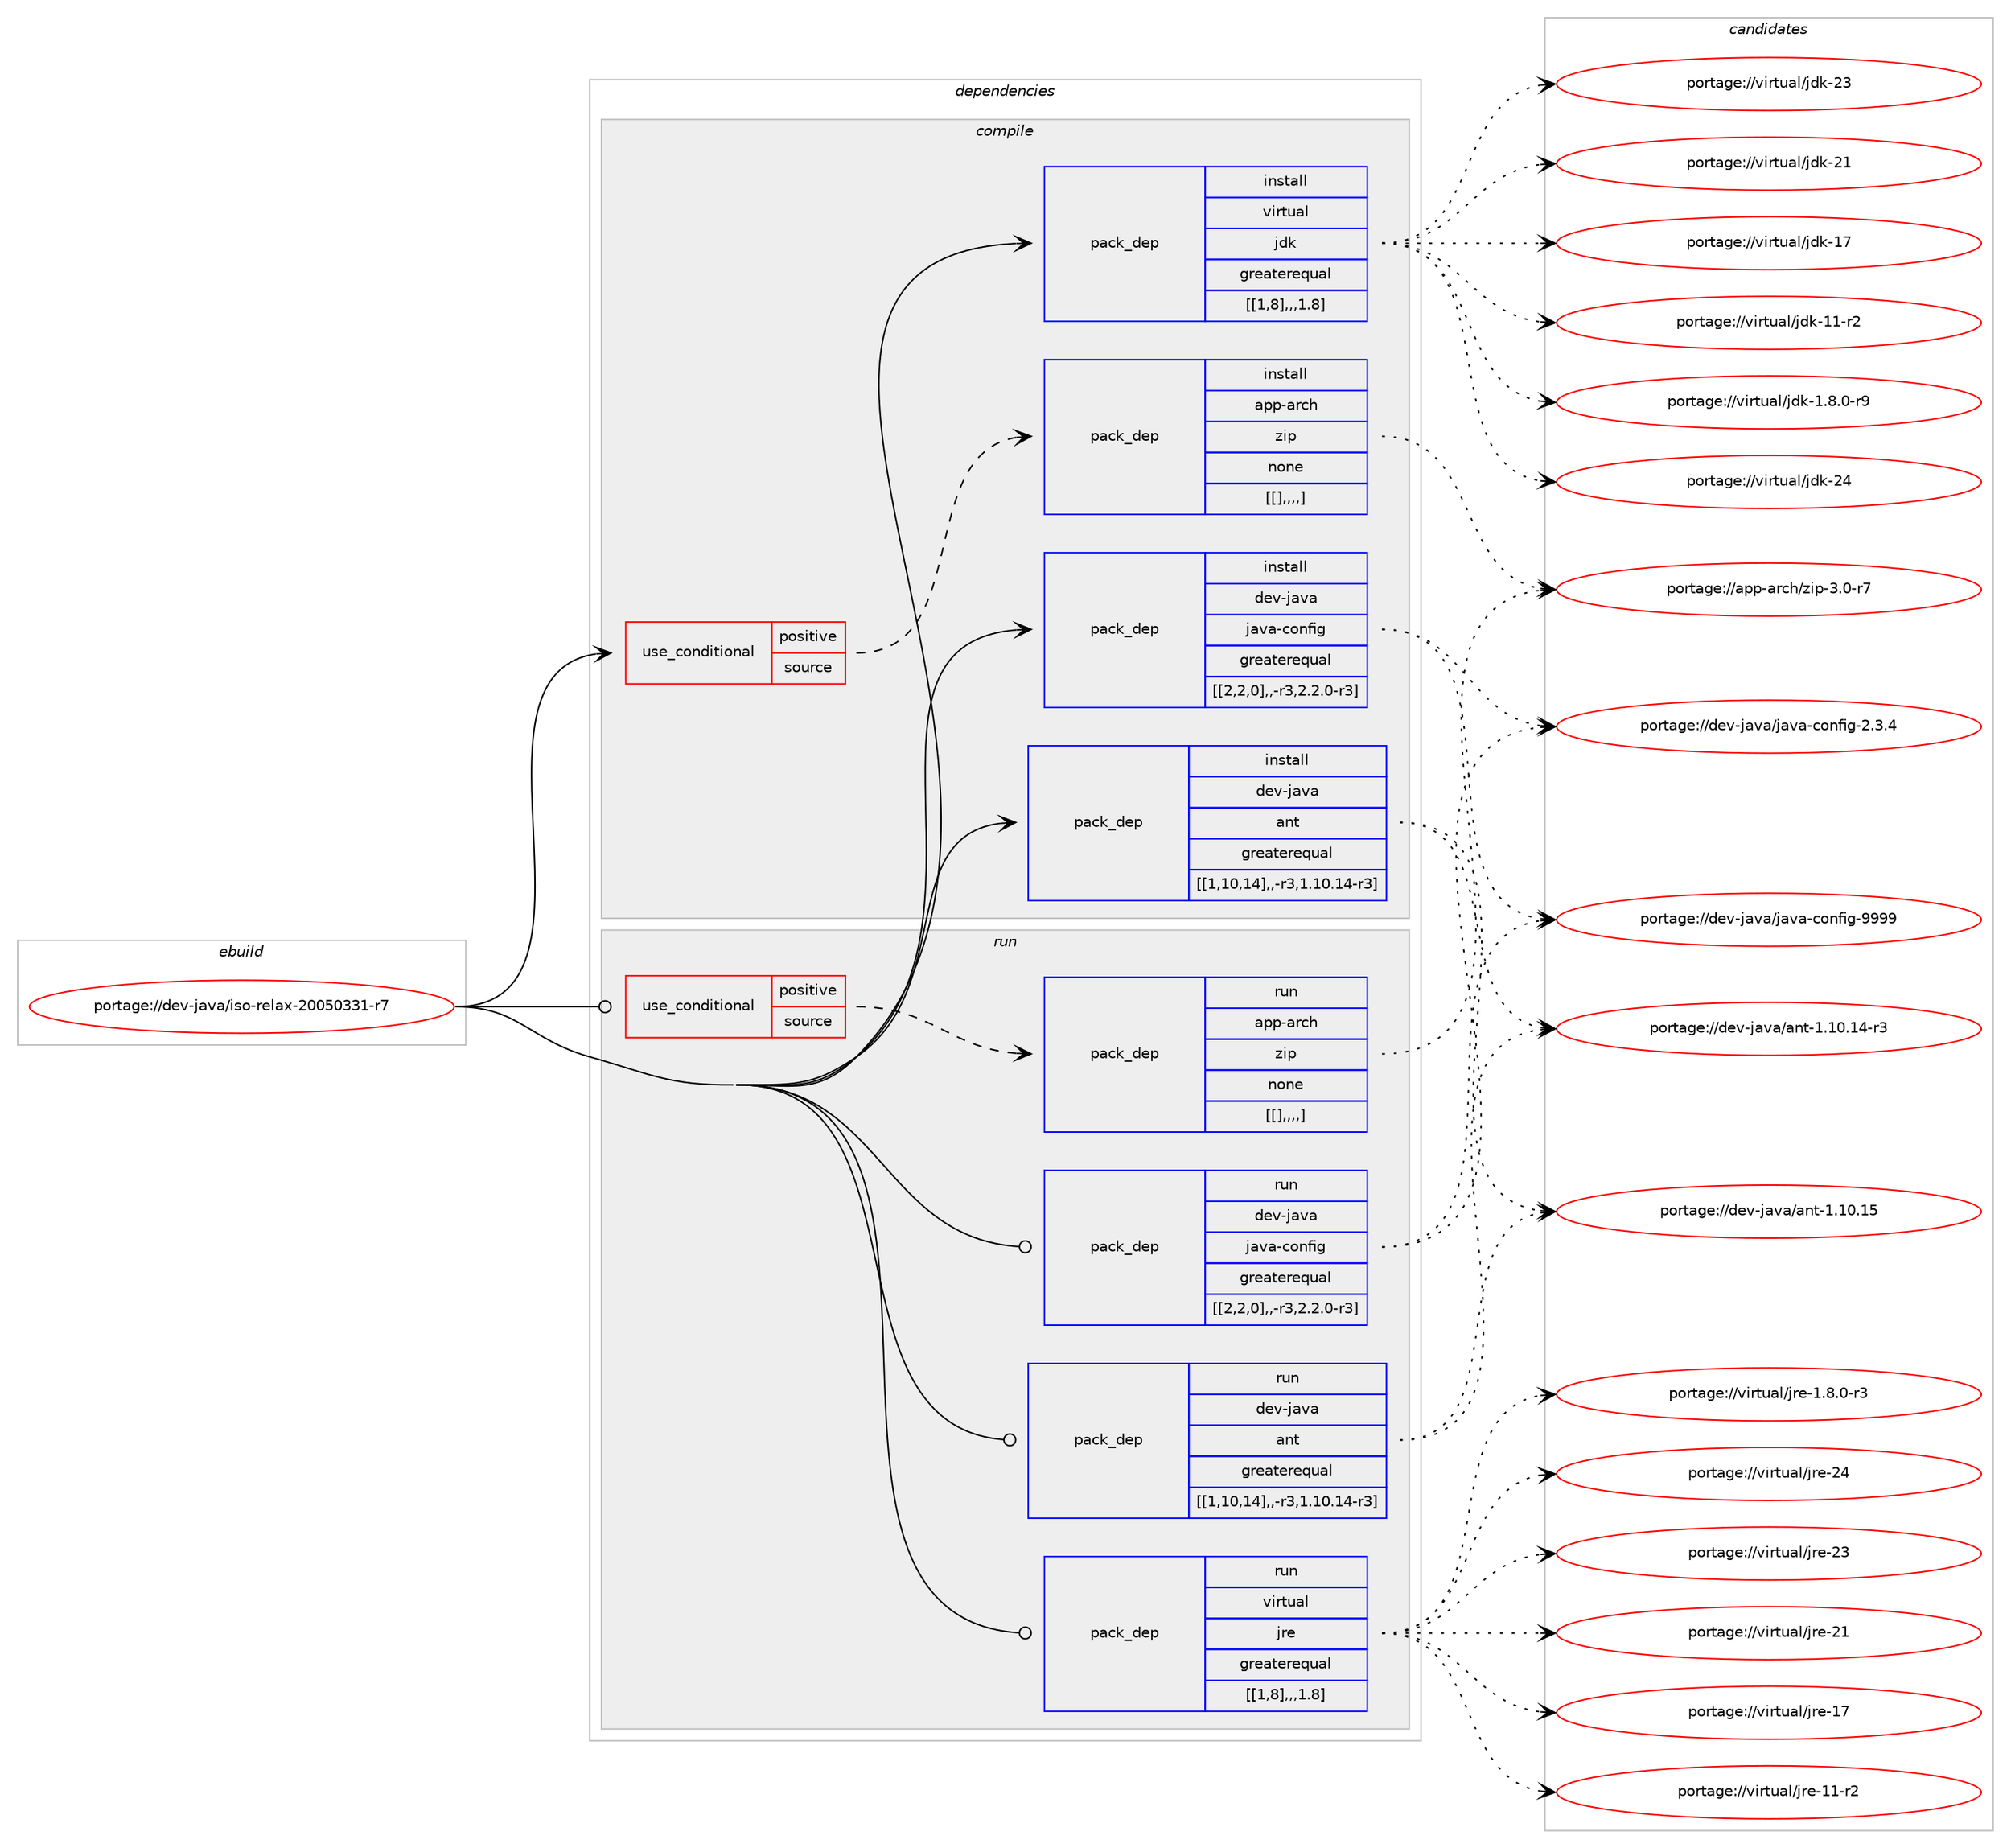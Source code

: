 digraph prolog {

# *************
# Graph options
# *************

newrank=true;
concentrate=true;
compound=true;
graph [rankdir=LR,fontname=Helvetica,fontsize=10,ranksep=1.5];#, ranksep=2.5, nodesep=0.2];
edge  [arrowhead=vee];
node  [fontname=Helvetica,fontsize=10];

# **********
# The ebuild
# **********

subgraph cluster_leftcol {
color=gray;
label=<<i>ebuild</i>>;
id [label="portage://dev-java/iso-relax-20050331-r7", color=red, width=4, href="../dev-java/iso-relax-20050331-r7.svg"];
}

# ****************
# The dependencies
# ****************

subgraph cluster_midcol {
color=gray;
label=<<i>dependencies</i>>;
subgraph cluster_compile {
fillcolor="#eeeeee";
style=filled;
label=<<i>compile</i>>;
subgraph cond23613 {
dependency98261 [label=<<TABLE BORDER="0" CELLBORDER="1" CELLSPACING="0" CELLPADDING="4"><TR><TD ROWSPAN="3" CELLPADDING="10">use_conditional</TD></TR><TR><TD>positive</TD></TR><TR><TD>source</TD></TR></TABLE>>, shape=none, color=red];
subgraph pack73534 {
dependency98279 [label=<<TABLE BORDER="0" CELLBORDER="1" CELLSPACING="0" CELLPADDING="4" WIDTH="220"><TR><TD ROWSPAN="6" CELLPADDING="30">pack_dep</TD></TR><TR><TD WIDTH="110">install</TD></TR><TR><TD>app-arch</TD></TR><TR><TD>zip</TD></TR><TR><TD>none</TD></TR><TR><TD>[[],,,,]</TD></TR></TABLE>>, shape=none, color=blue];
}
dependency98261:e -> dependency98279:w [weight=20,style="dashed",arrowhead="vee"];
}
id:e -> dependency98261:w [weight=20,style="solid",arrowhead="vee"];
subgraph pack73548 {
dependency98285 [label=<<TABLE BORDER="0" CELLBORDER="1" CELLSPACING="0" CELLPADDING="4" WIDTH="220"><TR><TD ROWSPAN="6" CELLPADDING="30">pack_dep</TD></TR><TR><TD WIDTH="110">install</TD></TR><TR><TD>dev-java</TD></TR><TR><TD>ant</TD></TR><TR><TD>greaterequal</TD></TR><TR><TD>[[1,10,14],,-r3,1.10.14-r3]</TD></TR></TABLE>>, shape=none, color=blue];
}
id:e -> dependency98285:w [weight=20,style="solid",arrowhead="vee"];
subgraph pack73559 {
dependency98327 [label=<<TABLE BORDER="0" CELLBORDER="1" CELLSPACING="0" CELLPADDING="4" WIDTH="220"><TR><TD ROWSPAN="6" CELLPADDING="30">pack_dep</TD></TR><TR><TD WIDTH="110">install</TD></TR><TR><TD>dev-java</TD></TR><TR><TD>java-config</TD></TR><TR><TD>greaterequal</TD></TR><TR><TD>[[2,2,0],,-r3,2.2.0-r3]</TD></TR></TABLE>>, shape=none, color=blue];
}
id:e -> dependency98327:w [weight=20,style="solid",arrowhead="vee"];
subgraph pack73572 {
dependency98330 [label=<<TABLE BORDER="0" CELLBORDER="1" CELLSPACING="0" CELLPADDING="4" WIDTH="220"><TR><TD ROWSPAN="6" CELLPADDING="30">pack_dep</TD></TR><TR><TD WIDTH="110">install</TD></TR><TR><TD>virtual</TD></TR><TR><TD>jdk</TD></TR><TR><TD>greaterequal</TD></TR><TR><TD>[[1,8],,,1.8]</TD></TR></TABLE>>, shape=none, color=blue];
}
id:e -> dependency98330:w [weight=20,style="solid",arrowhead="vee"];
}
subgraph cluster_compileandrun {
fillcolor="#eeeeee";
style=filled;
label=<<i>compile and run</i>>;
}
subgraph cluster_run {
fillcolor="#eeeeee";
style=filled;
label=<<i>run</i>>;
subgraph cond23640 {
dependency98358 [label=<<TABLE BORDER="0" CELLBORDER="1" CELLSPACING="0" CELLPADDING="4"><TR><TD ROWSPAN="3" CELLPADDING="10">use_conditional</TD></TR><TR><TD>positive</TD></TR><TR><TD>source</TD></TR></TABLE>>, shape=none, color=red];
subgraph pack73659 {
dependency98456 [label=<<TABLE BORDER="0" CELLBORDER="1" CELLSPACING="0" CELLPADDING="4" WIDTH="220"><TR><TD ROWSPAN="6" CELLPADDING="30">pack_dep</TD></TR><TR><TD WIDTH="110">run</TD></TR><TR><TD>app-arch</TD></TR><TR><TD>zip</TD></TR><TR><TD>none</TD></TR><TR><TD>[[],,,,]</TD></TR></TABLE>>, shape=none, color=blue];
}
dependency98358:e -> dependency98456:w [weight=20,style="dashed",arrowhead="vee"];
}
id:e -> dependency98358:w [weight=20,style="solid",arrowhead="odot"];
subgraph pack73680 {
dependency98465 [label=<<TABLE BORDER="0" CELLBORDER="1" CELLSPACING="0" CELLPADDING="4" WIDTH="220"><TR><TD ROWSPAN="6" CELLPADDING="30">pack_dep</TD></TR><TR><TD WIDTH="110">run</TD></TR><TR><TD>dev-java</TD></TR><TR><TD>ant</TD></TR><TR><TD>greaterequal</TD></TR><TR><TD>[[1,10,14],,-r3,1.10.14-r3]</TD></TR></TABLE>>, shape=none, color=blue];
}
id:e -> dependency98465:w [weight=20,style="solid",arrowhead="odot"];
subgraph pack73697 {
dependency98480 [label=<<TABLE BORDER="0" CELLBORDER="1" CELLSPACING="0" CELLPADDING="4" WIDTH="220"><TR><TD ROWSPAN="6" CELLPADDING="30">pack_dep</TD></TR><TR><TD WIDTH="110">run</TD></TR><TR><TD>dev-java</TD></TR><TR><TD>java-config</TD></TR><TR><TD>greaterequal</TD></TR><TR><TD>[[2,2,0],,-r3,2.2.0-r3]</TD></TR></TABLE>>, shape=none, color=blue];
}
id:e -> dependency98480:w [weight=20,style="solid",arrowhead="odot"];
subgraph pack73713 {
dependency98498 [label=<<TABLE BORDER="0" CELLBORDER="1" CELLSPACING="0" CELLPADDING="4" WIDTH="220"><TR><TD ROWSPAN="6" CELLPADDING="30">pack_dep</TD></TR><TR><TD WIDTH="110">run</TD></TR><TR><TD>virtual</TD></TR><TR><TD>jre</TD></TR><TR><TD>greaterequal</TD></TR><TR><TD>[[1,8],,,1.8]</TD></TR></TABLE>>, shape=none, color=blue];
}
id:e -> dependency98498:w [weight=20,style="solid",arrowhead="odot"];
}
}

# **************
# The candidates
# **************

subgraph cluster_choices {
rank=same;
color=gray;
label=<<i>candidates</i>>;

subgraph choice73045 {
color=black;
nodesep=1;
choice9711211245971149910447122105112455146484511455 [label="portage://app-arch/zip-3.0-r7", color=red, width=4,href="../app-arch/zip-3.0-r7.svg"];
dependency98279:e -> choice9711211245971149910447122105112455146484511455:w [style=dotted,weight="100"];
}
subgraph choice73067 {
color=black;
nodesep=1;
choice10010111845106971189747971101164549464948464953 [label="portage://dev-java/ant-1.10.15", color=red, width=4,href="../dev-java/ant-1.10.15.svg"];
choice100101118451069711897479711011645494649484649524511451 [label="portage://dev-java/ant-1.10.14-r3", color=red, width=4,href="../dev-java/ant-1.10.14-r3.svg"];
dependency98285:e -> choice10010111845106971189747971101164549464948464953:w [style=dotted,weight="100"];
dependency98285:e -> choice100101118451069711897479711011645494649484649524511451:w [style=dotted,weight="100"];
}
subgraph choice73072 {
color=black;
nodesep=1;
choice10010111845106971189747106971189745991111101021051034557575757 [label="portage://dev-java/java-config-9999", color=red, width=4,href="../dev-java/java-config-9999.svg"];
choice1001011184510697118974710697118974599111110102105103455046514652 [label="portage://dev-java/java-config-2.3.4", color=red, width=4,href="../dev-java/java-config-2.3.4.svg"];
dependency98327:e -> choice10010111845106971189747106971189745991111101021051034557575757:w [style=dotted,weight="100"];
dependency98327:e -> choice1001011184510697118974710697118974599111110102105103455046514652:w [style=dotted,weight="100"];
}
subgraph choice73143 {
color=black;
nodesep=1;
choice1181051141161179710847106100107455052 [label="portage://virtual/jdk-24", color=red, width=4,href="../virtual/jdk-24.svg"];
choice1181051141161179710847106100107455051 [label="portage://virtual/jdk-23", color=red, width=4,href="../virtual/jdk-23.svg"];
choice1181051141161179710847106100107455049 [label="portage://virtual/jdk-21", color=red, width=4,href="../virtual/jdk-21.svg"];
choice1181051141161179710847106100107454955 [label="portage://virtual/jdk-17", color=red, width=4,href="../virtual/jdk-17.svg"];
choice11810511411611797108471061001074549494511450 [label="portage://virtual/jdk-11-r2", color=red, width=4,href="../virtual/jdk-11-r2.svg"];
choice11810511411611797108471061001074549465646484511457 [label="portage://virtual/jdk-1.8.0-r9", color=red, width=4,href="../virtual/jdk-1.8.0-r9.svg"];
dependency98330:e -> choice1181051141161179710847106100107455052:w [style=dotted,weight="100"];
dependency98330:e -> choice1181051141161179710847106100107455051:w [style=dotted,weight="100"];
dependency98330:e -> choice1181051141161179710847106100107455049:w [style=dotted,weight="100"];
dependency98330:e -> choice1181051141161179710847106100107454955:w [style=dotted,weight="100"];
dependency98330:e -> choice11810511411611797108471061001074549494511450:w [style=dotted,weight="100"];
dependency98330:e -> choice11810511411611797108471061001074549465646484511457:w [style=dotted,weight="100"];
}
subgraph choice73202 {
color=black;
nodesep=1;
choice9711211245971149910447122105112455146484511455 [label="portage://app-arch/zip-3.0-r7", color=red, width=4,href="../app-arch/zip-3.0-r7.svg"];
dependency98456:e -> choice9711211245971149910447122105112455146484511455:w [style=dotted,weight="100"];
}
subgraph choice73207 {
color=black;
nodesep=1;
choice10010111845106971189747971101164549464948464953 [label="portage://dev-java/ant-1.10.15", color=red, width=4,href="../dev-java/ant-1.10.15.svg"];
choice100101118451069711897479711011645494649484649524511451 [label="portage://dev-java/ant-1.10.14-r3", color=red, width=4,href="../dev-java/ant-1.10.14-r3.svg"];
dependency98465:e -> choice10010111845106971189747971101164549464948464953:w [style=dotted,weight="100"];
dependency98465:e -> choice100101118451069711897479711011645494649484649524511451:w [style=dotted,weight="100"];
}
subgraph choice73210 {
color=black;
nodesep=1;
choice10010111845106971189747106971189745991111101021051034557575757 [label="portage://dev-java/java-config-9999", color=red, width=4,href="../dev-java/java-config-9999.svg"];
choice1001011184510697118974710697118974599111110102105103455046514652 [label="portage://dev-java/java-config-2.3.4", color=red, width=4,href="../dev-java/java-config-2.3.4.svg"];
dependency98480:e -> choice10010111845106971189747106971189745991111101021051034557575757:w [style=dotted,weight="100"];
dependency98480:e -> choice1001011184510697118974710697118974599111110102105103455046514652:w [style=dotted,weight="100"];
}
subgraph choice73236 {
color=black;
nodesep=1;
choice1181051141161179710847106114101455052 [label="portage://virtual/jre-24", color=red, width=4,href="../virtual/jre-24.svg"];
choice1181051141161179710847106114101455051 [label="portage://virtual/jre-23", color=red, width=4,href="../virtual/jre-23.svg"];
choice1181051141161179710847106114101455049 [label="portage://virtual/jre-21", color=red, width=4,href="../virtual/jre-21.svg"];
choice1181051141161179710847106114101454955 [label="portage://virtual/jre-17", color=red, width=4,href="../virtual/jre-17.svg"];
choice11810511411611797108471061141014549494511450 [label="portage://virtual/jre-11-r2", color=red, width=4,href="../virtual/jre-11-r2.svg"];
choice11810511411611797108471061141014549465646484511451 [label="portage://virtual/jre-1.8.0-r3", color=red, width=4,href="../virtual/jre-1.8.0-r3.svg"];
dependency98498:e -> choice1181051141161179710847106114101455052:w [style=dotted,weight="100"];
dependency98498:e -> choice1181051141161179710847106114101455051:w [style=dotted,weight="100"];
dependency98498:e -> choice1181051141161179710847106114101455049:w [style=dotted,weight="100"];
dependency98498:e -> choice1181051141161179710847106114101454955:w [style=dotted,weight="100"];
dependency98498:e -> choice11810511411611797108471061141014549494511450:w [style=dotted,weight="100"];
dependency98498:e -> choice11810511411611797108471061141014549465646484511451:w [style=dotted,weight="100"];
}
}

}
